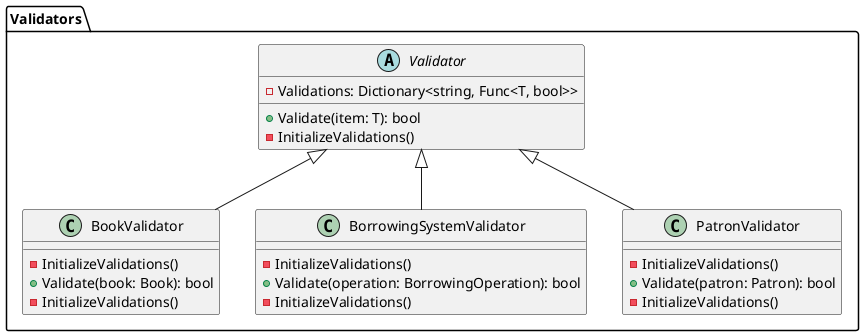 @startuml Validators
package "Validators" {
    abstract class Validator {
        - Validations: Dictionary<string, Func<T, bool>>
        + Validate(item: T): bool
        - InitializeValidations()
    }

    class BookValidator {
        - InitializeValidations()
    }

    class BorrowingSystemValidator {
        - InitializeValidations()
    }

    class PatronValidator {
        - InitializeValidations()
    }

    Validator <|-- BookValidator
    Validator <|-- BorrowingSystemValidator
    Validator <|-- PatronValidator

    BookValidator : + Validate(book: Book): bool
    BorrowingSystemValidator : + Validate(operation: BorrowingOperation): bool
    PatronValidator : + Validate(patron: Patron): bool

    BookValidator : - InitializeValidations()
    BorrowingSystemValidator : - InitializeValidations()
    PatronValidator : - InitializeValidations()
}
@enduml
